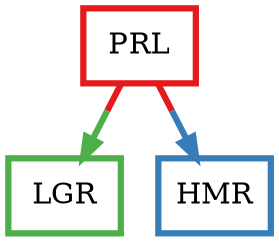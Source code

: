 digraph barS {
	{
		rank=same
	2 [shape=box,penwidth=3,colorscheme=set19,color=1,label="PRL"]
	}
	{
		rank=same
		1 [shape=box,penwidth=3,colorscheme=set19,color=3,label="LGR"]
		0 [shape=box,penwidth=3,colorscheme=set19,color=2,label="HMR"]
	}
	2 -> 0 [penwidth=3,colorscheme=set19,color="1;0.5:2"]
	2 -> 1 [penwidth=3,colorscheme=set19,color="1;0.5:3"]
}
